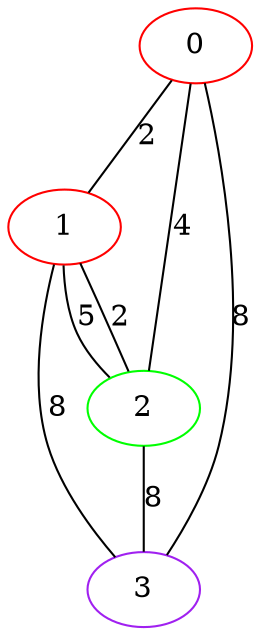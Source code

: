 graph "" {
0 [color=red, weight=1];
1 [color=red, weight=1];
2 [color=green, weight=2];
3 [color=purple, weight=4];
0 -- 1  [key=0, label=2];
0 -- 2  [key=0, label=4];
0 -- 3  [key=0, label=8];
1 -- 2  [key=0, label=5];
1 -- 2  [key=1, label=2];
1 -- 3  [key=0, label=8];
2 -- 3  [key=0, label=8];
}
